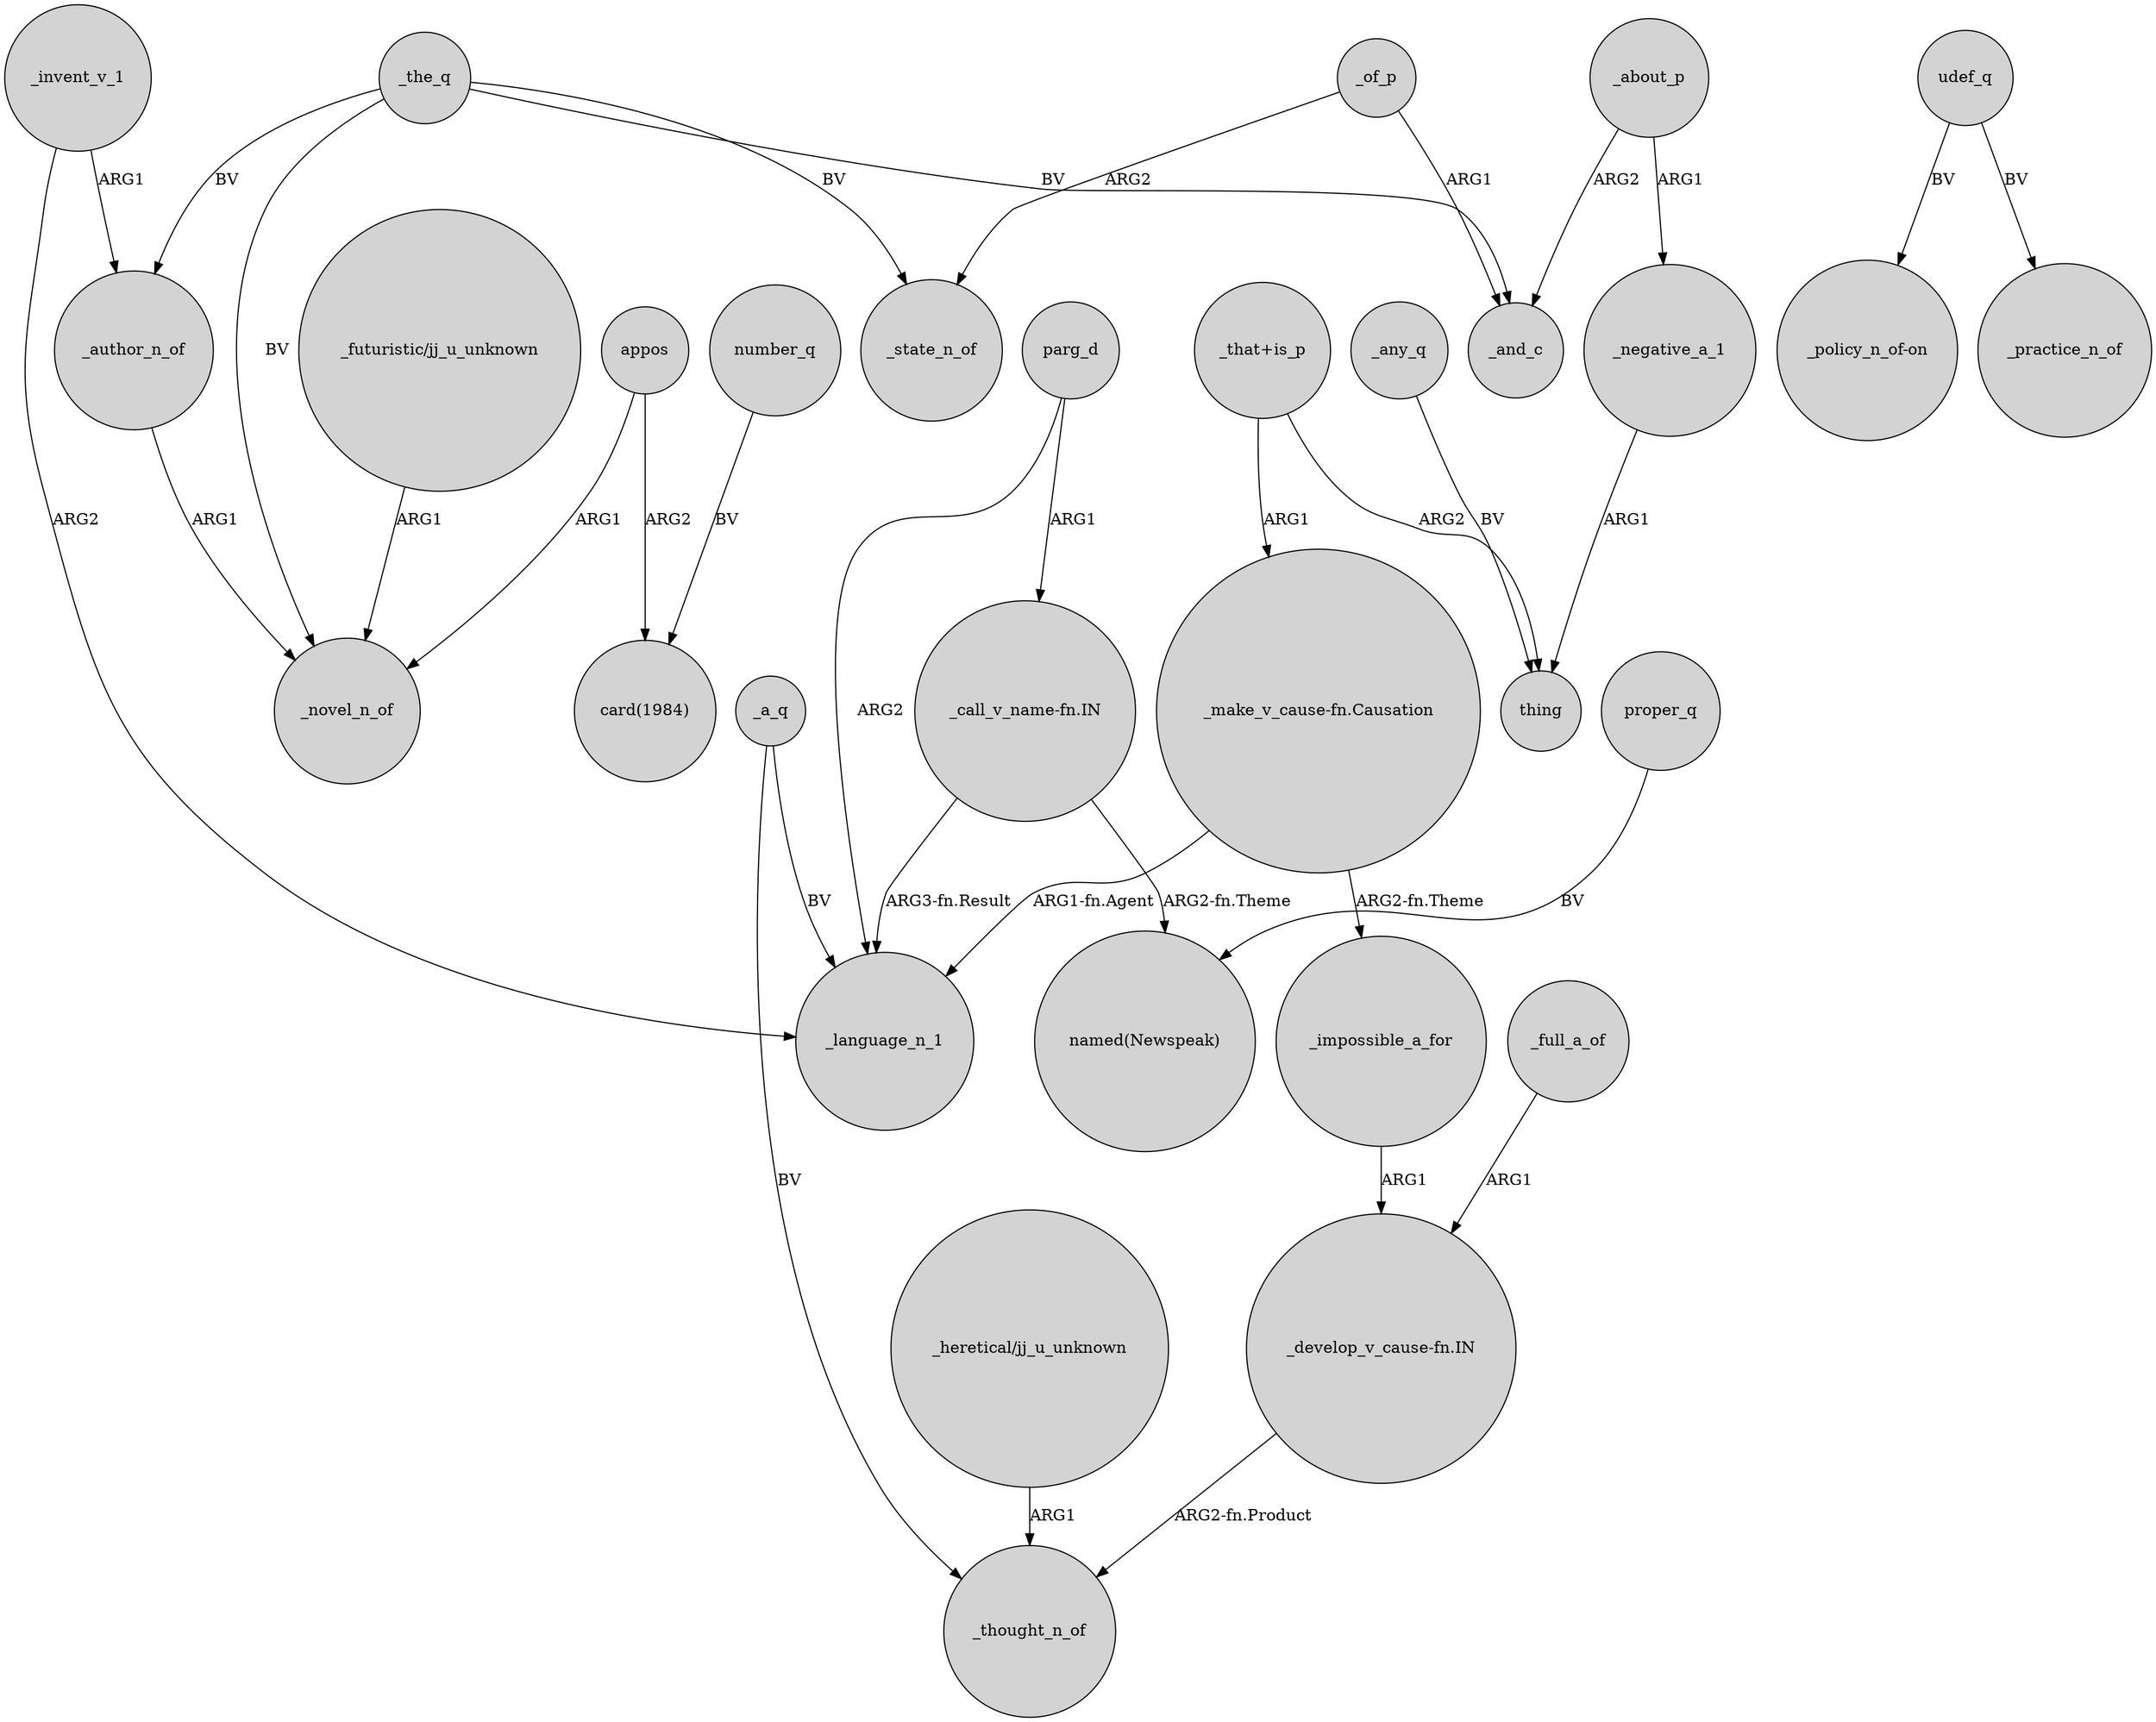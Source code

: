 digraph {
	node [shape=circle style=filled]
	appos -> _novel_n_of [label=ARG1]
	_the_q -> _and_c [label=BV]
	_impossible_a_for -> "_develop_v_cause-fn.IN" [label=ARG1]
	_the_q -> _author_n_of [label=BV]
	"_develop_v_cause-fn.IN" -> _thought_n_of [label="ARG2-fn.Product"]
	"_call_v_name-fn.IN" -> _language_n_1 [label="ARG3-fn.Result"]
	"_heretical/jj_u_unknown" -> _thought_n_of [label=ARG1]
	_about_p -> _negative_a_1 [label=ARG1]
	"_call_v_name-fn.IN" -> "named(Newspeak)" [label="ARG2-fn.Theme"]
	_the_q -> _state_n_of [label=BV]
	udef_q -> "_policy_n_of-on" [label=BV]
	"_that+is_p" -> thing [label=ARG2]
	_of_p -> _state_n_of [label=ARG2]
	_about_p -> _and_c [label=ARG2]
	parg_d -> "_call_v_name-fn.IN" [label=ARG1]
	_invent_v_1 -> _author_n_of [label=ARG1]
	_negative_a_1 -> thing [label=ARG1]
	_author_n_of -> _novel_n_of [label=ARG1]
	parg_d -> _language_n_1 [label=ARG2]
	"_make_v_cause-fn.Causation" -> _impossible_a_for [label="ARG2-fn.Theme"]
	"_futuristic/jj_u_unknown" -> _novel_n_of [label=ARG1]
	_invent_v_1 -> _language_n_1 [label=ARG2]
	_a_q -> _thought_n_of [label=BV]
	_a_q -> _language_n_1 [label=BV]
	proper_q -> "named(Newspeak)" [label=BV]
	_of_p -> _and_c [label=ARG1]
	_full_a_of -> "_develop_v_cause-fn.IN" [label=ARG1]
	_the_q -> _novel_n_of [label=BV]
	appos -> "card(1984)" [label=ARG2]
	udef_q -> _practice_n_of [label=BV]
	"_make_v_cause-fn.Causation" -> _language_n_1 [label="ARG1-fn.Agent"]
	"_that+is_p" -> "_make_v_cause-fn.Causation" [label=ARG1]
	_any_q -> thing [label=BV]
	number_q -> "card(1984)" [label=BV]
}
